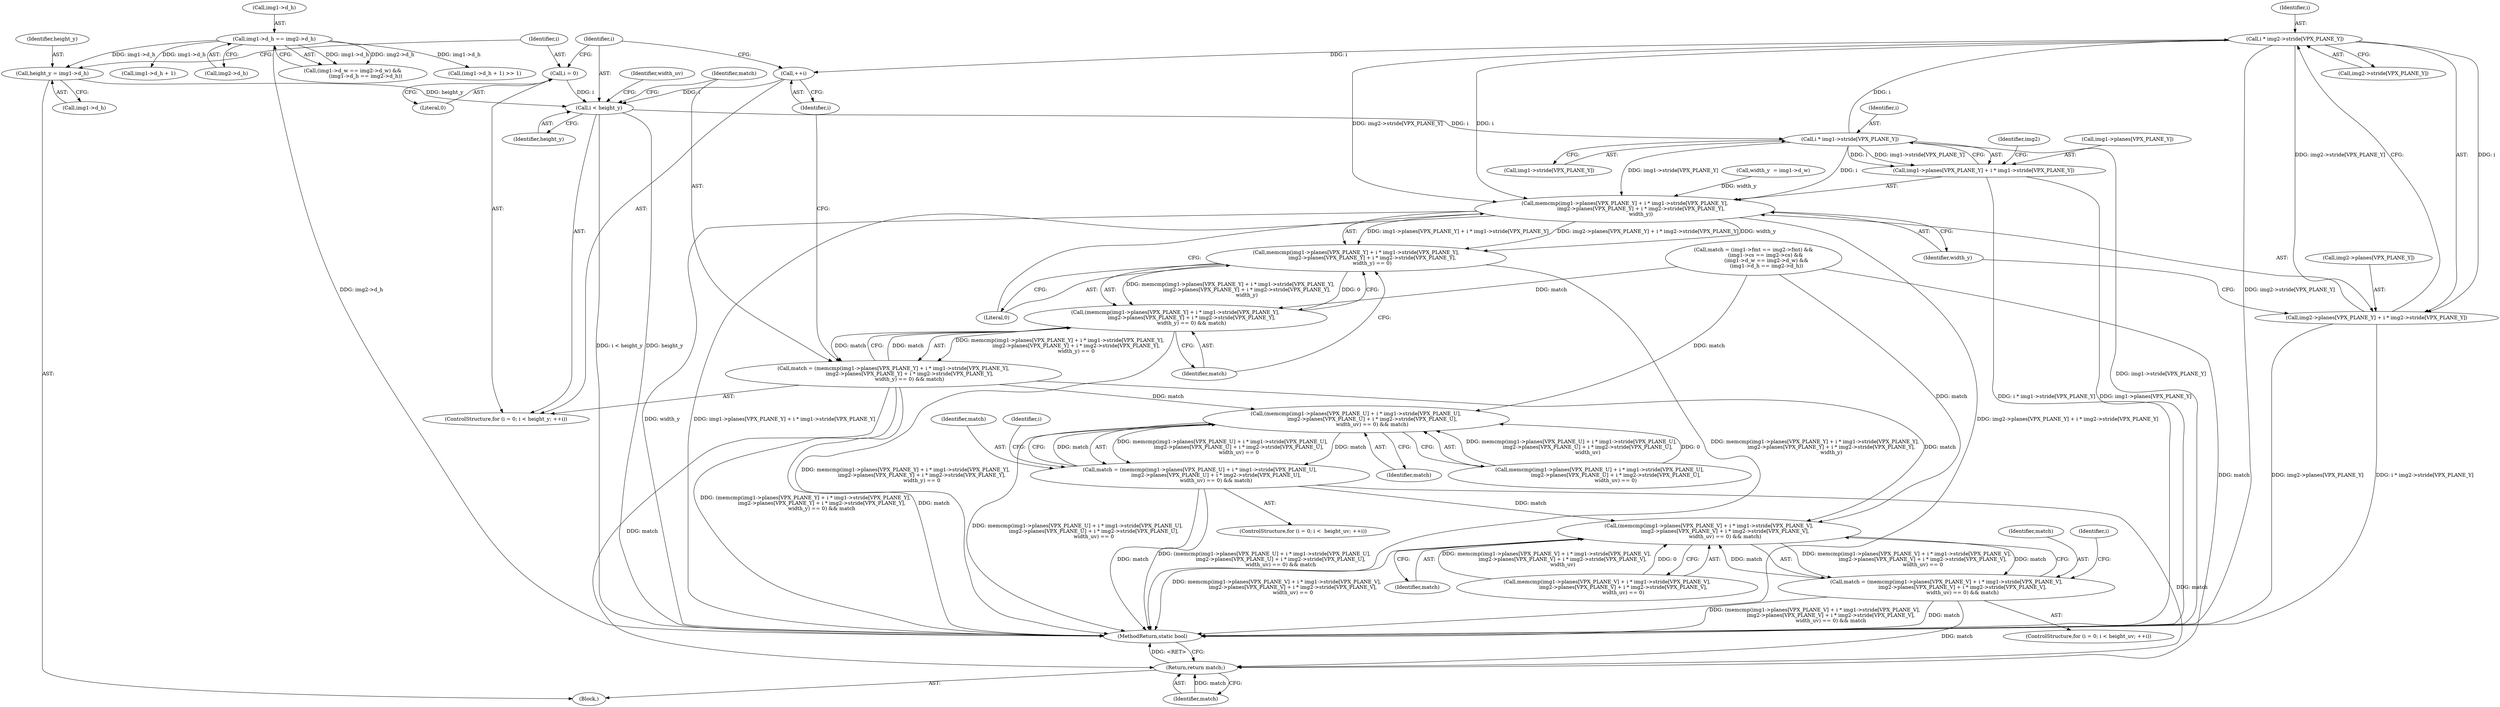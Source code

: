 digraph "0_Android_5a9753fca56f0eeb9f61e342b2fccffc364f9426_66@pointer" {
"1000184" [label="(Call,i * img2->stride[VPX_PLANE_Y])"];
"1000171" [label="(Call,i * img1->stride[VPX_PLANE_Y])"];
"1000155" [label="(Call,i < height_y)"];
"1000158" [label="(Call,++i)"];
"1000184" [label="(Call,i * img2->stride[VPX_PLANE_Y])"];
"1000152" [label="(Call,i = 0)"];
"1000145" [label="(Call,height_y = img1->d_h)"];
"1000131" [label="(Call,img1->d_h == img2->d_h)"];
"1000164" [label="(Call,memcmp(img1->planes[VPX_PLANE_Y] + i * img1->stride[VPX_PLANE_Y],\n                    img2->planes[VPX_PLANE_Y] + i * img2->stride[VPX_PLANE_Y],\n                    width_y))"];
"1000163" [label="(Call,memcmp(img1->planes[VPX_PLANE_Y] + i * img1->stride[VPX_PLANE_Y],\n                    img2->planes[VPX_PLANE_Y] + i * img2->stride[VPX_PLANE_Y],\n                    width_y) == 0)"];
"1000162" [label="(Call,(memcmp(img1->planes[VPX_PLANE_Y] + i * img1->stride[VPX_PLANE_Y],\n                    img2->planes[VPX_PLANE_Y] + i * img2->stride[VPX_PLANE_Y],\n                    width_y) == 0) && match)"];
"1000160" [label="(Call,match = (memcmp(img1->planes[VPX_PLANE_Y] + i * img1->stride[VPX_PLANE_Y],\n                    img2->planes[VPX_PLANE_Y] + i * img2->stride[VPX_PLANE_Y],\n                    width_y) == 0) && match)"];
"1000225" [label="(Call,(memcmp(img1->planes[VPX_PLANE_U] + i * img1->stride[VPX_PLANE_U],\n                    img2->planes[VPX_PLANE_U] + i * img2->stride[VPX_PLANE_U],\n                    width_uv) == 0) && match)"];
"1000223" [label="(Call,match = (memcmp(img1->planes[VPX_PLANE_U] + i * img1->stride[VPX_PLANE_U],\n                    img2->planes[VPX_PLANE_U] + i * img2->stride[VPX_PLANE_U],\n                    width_uv) == 0) && match)"];
"1000268" [label="(Call,(memcmp(img1->planes[VPX_PLANE_V] + i * img1->stride[VPX_PLANE_V],\n                    img2->planes[VPX_PLANE_V] + i * img2->stride[VPX_PLANE_V],\n                    width_uv) == 0) && match)"];
"1000266" [label="(Call,match = (memcmp(img1->planes[VPX_PLANE_V] + i * img1->stride[VPX_PLANE_V],\n                    img2->planes[VPX_PLANE_V] + i * img2->stride[VPX_PLANE_V],\n                    width_uv) == 0) && match)"];
"1000300" [label="(Return,return match;)"];
"1000165" [label="(Call,img1->planes[VPX_PLANE_Y] + i * img1->stride[VPX_PLANE_Y])"];
"1000178" [label="(Call,img2->planes[VPX_PLANE_Y] + i * img2->stride[VPX_PLANE_Y])"];
"1000193" [label="(Identifier,match)"];
"1000160" [label="(Call,match = (memcmp(img1->planes[VPX_PLANE_Y] + i * img1->stride[VPX_PLANE_Y],\n                    img2->planes[VPX_PLANE_Y] + i * img2->stride[VPX_PLANE_Y],\n                    width_y) == 0) && match)"];
"1000301" [label="(Identifier,match)"];
"1000223" [label="(Call,match = (memcmp(img1->planes[VPX_PLANE_U] + i * img1->stride[VPX_PLANE_U],\n                    img2->planes[VPX_PLANE_U] + i * img2->stride[VPX_PLANE_U],\n                    width_uv) == 0) && match)"];
"1000208" [label="(Call,img1->d_h + 1)"];
"1000153" [label="(Identifier,i)"];
"1000185" [label="(Identifier,i)"];
"1000157" [label="(Identifier,height_y)"];
"1000151" [label="(ControlStructure,for (i = 0; i < height_y; ++i))"];
"1000179" [label="(Call,img2->planes[VPX_PLANE_Y])"];
"1000225" [label="(Call,(memcmp(img1->planes[VPX_PLANE_U] + i * img1->stride[VPX_PLANE_U],\n                    img2->planes[VPX_PLANE_U] + i * img2->stride[VPX_PLANE_U],\n                    width_uv) == 0) && match)"];
"1000147" [label="(Call,img1->d_h)"];
"1000172" [label="(Identifier,i)"];
"1000158" [label="(Call,++i)"];
"1000222" [label="(Identifier,i)"];
"1000178" [label="(Call,img2->planes[VPX_PLANE_Y] + i * img2->stride[VPX_PLANE_Y])"];
"1000145" [label="(Call,height_y = img1->d_h)"];
"1000132" [label="(Call,img1->d_h)"];
"1000103" [label="(Block,)"];
"1000146" [label="(Identifier,height_y)"];
"1000164" [label="(Call,memcmp(img1->planes[VPX_PLANE_Y] + i * img1->stride[VPX_PLANE_Y],\n                    img2->planes[VPX_PLANE_Y] + i * img2->stride[VPX_PLANE_Y],\n                    width_y))"];
"1000105" [label="(Call,match = (img1->fmt == img2->fmt) &&\n               (img1->cs == img2->cs) &&\n                (img1->d_w == img2->d_w) &&\n                (img1->d_h == img2->d_h))"];
"1000268" [label="(Call,(memcmp(img1->planes[VPX_PLANE_V] + i * img1->stride[VPX_PLANE_V],\n                    img2->planes[VPX_PLANE_V] + i * img2->stride[VPX_PLANE_V],\n                    width_uv) == 0) && match)"];
"1000299" [label="(Identifier,match)"];
"1000196" [label="(Identifier,width_uv)"];
"1000171" [label="(Call,i * img1->stride[VPX_PLANE_Y])"];
"1000162" [label="(Call,(memcmp(img1->planes[VPX_PLANE_Y] + i * img1->stride[VPX_PLANE_Y],\n                    img2->planes[VPX_PLANE_Y] + i * img2->stride[VPX_PLANE_Y],\n                    width_y) == 0) && match)"];
"1000266" [label="(Call,match = (memcmp(img1->planes[VPX_PLANE_V] + i * img1->stride[VPX_PLANE_V],\n                    img2->planes[VPX_PLANE_V] + i * img2->stride[VPX_PLANE_V],\n                    width_uv) == 0) && match)"];
"1000265" [label="(Identifier,i)"];
"1000131" [label="(Call,img1->d_h == img2->d_h)"];
"1000161" [label="(Identifier,match)"];
"1000135" [label="(Call,img2->d_h)"];
"1000156" [label="(Identifier,i)"];
"1000214" [label="(ControlStructure,for (i = 0; i <  height_uv; ++i))"];
"1000269" [label="(Call,memcmp(img1->planes[VPX_PLANE_V] + i * img1->stride[VPX_PLANE_V],\n                    img2->planes[VPX_PLANE_V] + i * img2->stride[VPX_PLANE_V],\n                    width_uv) == 0)"];
"1000181" [label="(Identifier,img2)"];
"1000184" [label="(Call,i * img2->stride[VPX_PLANE_Y])"];
"1000159" [label="(Identifier,i)"];
"1000139" [label="(Call,width_y  = img1->d_w)"];
"1000226" [label="(Call,memcmp(img1->planes[VPX_PLANE_U] + i * img1->stride[VPX_PLANE_U],\n                    img2->planes[VPX_PLANE_U] + i * img2->stride[VPX_PLANE_U],\n                    width_uv) == 0)"];
"1000256" [label="(Identifier,match)"];
"1000267" [label="(Identifier,match)"];
"1000163" [label="(Call,memcmp(img1->planes[VPX_PLANE_Y] + i * img1->stride[VPX_PLANE_Y],\n                    img2->planes[VPX_PLANE_Y] + i * img2->stride[VPX_PLANE_Y],\n                    width_y) == 0)"];
"1000154" [label="(Literal,0)"];
"1000155" [label="(Call,i < height_y)"];
"1000224" [label="(Identifier,match)"];
"1000123" [label="(Call,(img1->d_w == img2->d_w) &&\n                (img1->d_h == img2->d_h))"];
"1000302" [label="(MethodReturn,static bool)"];
"1000152" [label="(Call,i = 0)"];
"1000166" [label="(Call,img1->planes[VPX_PLANE_Y])"];
"1000257" [label="(ControlStructure,for (i = 0; i < height_uv; ++i))"];
"1000165" [label="(Call,img1->planes[VPX_PLANE_Y] + i * img1->stride[VPX_PLANE_Y])"];
"1000191" [label="(Identifier,width_y)"];
"1000300" [label="(Return,return match;)"];
"1000186" [label="(Call,img2->stride[VPX_PLANE_Y])"];
"1000173" [label="(Call,img1->stride[VPX_PLANE_Y])"];
"1000192" [label="(Literal,0)"];
"1000207" [label="(Call,(img1->d_h + 1) >> 1)"];
"1000184" -> "1000178"  [label="AST: "];
"1000184" -> "1000186"  [label="CFG: "];
"1000185" -> "1000184"  [label="AST: "];
"1000186" -> "1000184"  [label="AST: "];
"1000178" -> "1000184"  [label="CFG: "];
"1000184" -> "1000302"  [label="DDG: img2->stride[VPX_PLANE_Y]"];
"1000184" -> "1000158"  [label="DDG: i"];
"1000184" -> "1000164"  [label="DDG: i"];
"1000184" -> "1000164"  [label="DDG: img2->stride[VPX_PLANE_Y]"];
"1000184" -> "1000178"  [label="DDG: i"];
"1000184" -> "1000178"  [label="DDG: img2->stride[VPX_PLANE_Y]"];
"1000171" -> "1000184"  [label="DDG: i"];
"1000171" -> "1000165"  [label="AST: "];
"1000171" -> "1000173"  [label="CFG: "];
"1000172" -> "1000171"  [label="AST: "];
"1000173" -> "1000171"  [label="AST: "];
"1000165" -> "1000171"  [label="CFG: "];
"1000171" -> "1000302"  [label="DDG: img1->stride[VPX_PLANE_Y]"];
"1000171" -> "1000164"  [label="DDG: i"];
"1000171" -> "1000164"  [label="DDG: img1->stride[VPX_PLANE_Y]"];
"1000171" -> "1000165"  [label="DDG: i"];
"1000171" -> "1000165"  [label="DDG: img1->stride[VPX_PLANE_Y]"];
"1000155" -> "1000171"  [label="DDG: i"];
"1000155" -> "1000151"  [label="AST: "];
"1000155" -> "1000157"  [label="CFG: "];
"1000156" -> "1000155"  [label="AST: "];
"1000157" -> "1000155"  [label="AST: "];
"1000161" -> "1000155"  [label="CFG: "];
"1000196" -> "1000155"  [label="CFG: "];
"1000155" -> "1000302"  [label="DDG: height_y"];
"1000155" -> "1000302"  [label="DDG: i < height_y"];
"1000158" -> "1000155"  [label="DDG: i"];
"1000152" -> "1000155"  [label="DDG: i"];
"1000145" -> "1000155"  [label="DDG: height_y"];
"1000158" -> "1000151"  [label="AST: "];
"1000158" -> "1000159"  [label="CFG: "];
"1000159" -> "1000158"  [label="AST: "];
"1000156" -> "1000158"  [label="CFG: "];
"1000152" -> "1000151"  [label="AST: "];
"1000152" -> "1000154"  [label="CFG: "];
"1000153" -> "1000152"  [label="AST: "];
"1000154" -> "1000152"  [label="AST: "];
"1000156" -> "1000152"  [label="CFG: "];
"1000145" -> "1000103"  [label="AST: "];
"1000145" -> "1000147"  [label="CFG: "];
"1000146" -> "1000145"  [label="AST: "];
"1000147" -> "1000145"  [label="AST: "];
"1000153" -> "1000145"  [label="CFG: "];
"1000131" -> "1000145"  [label="DDG: img1->d_h"];
"1000131" -> "1000123"  [label="AST: "];
"1000131" -> "1000135"  [label="CFG: "];
"1000132" -> "1000131"  [label="AST: "];
"1000135" -> "1000131"  [label="AST: "];
"1000123" -> "1000131"  [label="CFG: "];
"1000131" -> "1000302"  [label="DDG: img2->d_h"];
"1000131" -> "1000123"  [label="DDG: img1->d_h"];
"1000131" -> "1000123"  [label="DDG: img2->d_h"];
"1000131" -> "1000207"  [label="DDG: img1->d_h"];
"1000131" -> "1000208"  [label="DDG: img1->d_h"];
"1000164" -> "1000163"  [label="AST: "];
"1000164" -> "1000191"  [label="CFG: "];
"1000165" -> "1000164"  [label="AST: "];
"1000178" -> "1000164"  [label="AST: "];
"1000191" -> "1000164"  [label="AST: "];
"1000192" -> "1000164"  [label="CFG: "];
"1000164" -> "1000302"  [label="DDG: img2->planes[VPX_PLANE_Y] + i * img2->stride[VPX_PLANE_Y]"];
"1000164" -> "1000302"  [label="DDG: width_y"];
"1000164" -> "1000302"  [label="DDG: img1->planes[VPX_PLANE_Y] + i * img1->stride[VPX_PLANE_Y]"];
"1000164" -> "1000163"  [label="DDG: img1->planes[VPX_PLANE_Y] + i * img1->stride[VPX_PLANE_Y]"];
"1000164" -> "1000163"  [label="DDG: img2->planes[VPX_PLANE_Y] + i * img2->stride[VPX_PLANE_Y]"];
"1000164" -> "1000163"  [label="DDG: width_y"];
"1000139" -> "1000164"  [label="DDG: width_y"];
"1000163" -> "1000162"  [label="AST: "];
"1000163" -> "1000192"  [label="CFG: "];
"1000192" -> "1000163"  [label="AST: "];
"1000193" -> "1000163"  [label="CFG: "];
"1000162" -> "1000163"  [label="CFG: "];
"1000163" -> "1000302"  [label="DDG: memcmp(img1->planes[VPX_PLANE_Y] + i * img1->stride[VPX_PLANE_Y],\n                    img2->planes[VPX_PLANE_Y] + i * img2->stride[VPX_PLANE_Y],\n                    width_y)"];
"1000163" -> "1000162"  [label="DDG: memcmp(img1->planes[VPX_PLANE_Y] + i * img1->stride[VPX_PLANE_Y],\n                    img2->planes[VPX_PLANE_Y] + i * img2->stride[VPX_PLANE_Y],\n                    width_y)"];
"1000163" -> "1000162"  [label="DDG: 0"];
"1000162" -> "1000160"  [label="AST: "];
"1000162" -> "1000193"  [label="CFG: "];
"1000193" -> "1000162"  [label="AST: "];
"1000160" -> "1000162"  [label="CFG: "];
"1000162" -> "1000302"  [label="DDG: memcmp(img1->planes[VPX_PLANE_Y] + i * img1->stride[VPX_PLANE_Y],\n                    img2->planes[VPX_PLANE_Y] + i * img2->stride[VPX_PLANE_Y],\n                    width_y) == 0"];
"1000162" -> "1000160"  [label="DDG: memcmp(img1->planes[VPX_PLANE_Y] + i * img1->stride[VPX_PLANE_Y],\n                    img2->planes[VPX_PLANE_Y] + i * img2->stride[VPX_PLANE_Y],\n                    width_y) == 0"];
"1000162" -> "1000160"  [label="DDG: match"];
"1000160" -> "1000162"  [label="DDG: match"];
"1000105" -> "1000162"  [label="DDG: match"];
"1000160" -> "1000151"  [label="AST: "];
"1000161" -> "1000160"  [label="AST: "];
"1000159" -> "1000160"  [label="CFG: "];
"1000160" -> "1000302"  [label="DDG: (memcmp(img1->planes[VPX_PLANE_Y] + i * img1->stride[VPX_PLANE_Y],\n                    img2->planes[VPX_PLANE_Y] + i * img2->stride[VPX_PLANE_Y],\n                    width_y) == 0) && match"];
"1000160" -> "1000302"  [label="DDG: match"];
"1000160" -> "1000225"  [label="DDG: match"];
"1000160" -> "1000268"  [label="DDG: match"];
"1000160" -> "1000300"  [label="DDG: match"];
"1000225" -> "1000223"  [label="AST: "];
"1000225" -> "1000226"  [label="CFG: "];
"1000225" -> "1000256"  [label="CFG: "];
"1000226" -> "1000225"  [label="AST: "];
"1000256" -> "1000225"  [label="AST: "];
"1000223" -> "1000225"  [label="CFG: "];
"1000225" -> "1000302"  [label="DDG: memcmp(img1->planes[VPX_PLANE_U] + i * img1->stride[VPX_PLANE_U],\n                    img2->planes[VPX_PLANE_U] + i * img2->stride[VPX_PLANE_U],\n                    width_uv) == 0"];
"1000225" -> "1000223"  [label="DDG: memcmp(img1->planes[VPX_PLANE_U] + i * img1->stride[VPX_PLANE_U],\n                    img2->planes[VPX_PLANE_U] + i * img2->stride[VPX_PLANE_U],\n                    width_uv) == 0"];
"1000225" -> "1000223"  [label="DDG: match"];
"1000226" -> "1000225"  [label="DDG: memcmp(img1->planes[VPX_PLANE_U] + i * img1->stride[VPX_PLANE_U],\n                    img2->planes[VPX_PLANE_U] + i * img2->stride[VPX_PLANE_U],\n                    width_uv)"];
"1000226" -> "1000225"  [label="DDG: 0"];
"1000105" -> "1000225"  [label="DDG: match"];
"1000223" -> "1000225"  [label="DDG: match"];
"1000223" -> "1000214"  [label="AST: "];
"1000224" -> "1000223"  [label="AST: "];
"1000222" -> "1000223"  [label="CFG: "];
"1000223" -> "1000302"  [label="DDG: (memcmp(img1->planes[VPX_PLANE_U] + i * img1->stride[VPX_PLANE_U],\n                    img2->planes[VPX_PLANE_U] + i * img2->stride[VPX_PLANE_U],\n                    width_uv) == 0) && match"];
"1000223" -> "1000302"  [label="DDG: match"];
"1000223" -> "1000268"  [label="DDG: match"];
"1000223" -> "1000300"  [label="DDG: match"];
"1000268" -> "1000266"  [label="AST: "];
"1000268" -> "1000269"  [label="CFG: "];
"1000268" -> "1000299"  [label="CFG: "];
"1000269" -> "1000268"  [label="AST: "];
"1000299" -> "1000268"  [label="AST: "];
"1000266" -> "1000268"  [label="CFG: "];
"1000268" -> "1000302"  [label="DDG: memcmp(img1->planes[VPX_PLANE_V] + i * img1->stride[VPX_PLANE_V],\n                    img2->planes[VPX_PLANE_V] + i * img2->stride[VPX_PLANE_V],\n                    width_uv) == 0"];
"1000268" -> "1000266"  [label="DDG: memcmp(img1->planes[VPX_PLANE_V] + i * img1->stride[VPX_PLANE_V],\n                    img2->planes[VPX_PLANE_V] + i * img2->stride[VPX_PLANE_V],\n                    width_uv) == 0"];
"1000268" -> "1000266"  [label="DDG: match"];
"1000269" -> "1000268"  [label="DDG: memcmp(img1->planes[VPX_PLANE_V] + i * img1->stride[VPX_PLANE_V],\n                    img2->planes[VPX_PLANE_V] + i * img2->stride[VPX_PLANE_V],\n                    width_uv)"];
"1000269" -> "1000268"  [label="DDG: 0"];
"1000266" -> "1000268"  [label="DDG: match"];
"1000105" -> "1000268"  [label="DDG: match"];
"1000266" -> "1000257"  [label="AST: "];
"1000267" -> "1000266"  [label="AST: "];
"1000265" -> "1000266"  [label="CFG: "];
"1000266" -> "1000302"  [label="DDG: (memcmp(img1->planes[VPX_PLANE_V] + i * img1->stride[VPX_PLANE_V],\n                    img2->planes[VPX_PLANE_V] + i * img2->stride[VPX_PLANE_V],\n                    width_uv) == 0) && match"];
"1000266" -> "1000302"  [label="DDG: match"];
"1000266" -> "1000300"  [label="DDG: match"];
"1000300" -> "1000103"  [label="AST: "];
"1000300" -> "1000301"  [label="CFG: "];
"1000301" -> "1000300"  [label="AST: "];
"1000302" -> "1000300"  [label="CFG: "];
"1000300" -> "1000302"  [label="DDG: <RET>"];
"1000301" -> "1000300"  [label="DDG: match"];
"1000105" -> "1000300"  [label="DDG: match"];
"1000166" -> "1000165"  [label="AST: "];
"1000181" -> "1000165"  [label="CFG: "];
"1000165" -> "1000302"  [label="DDG: img1->planes[VPX_PLANE_Y]"];
"1000165" -> "1000302"  [label="DDG: i * img1->stride[VPX_PLANE_Y]"];
"1000179" -> "1000178"  [label="AST: "];
"1000191" -> "1000178"  [label="CFG: "];
"1000178" -> "1000302"  [label="DDG: img2->planes[VPX_PLANE_Y]"];
"1000178" -> "1000302"  [label="DDG: i * img2->stride[VPX_PLANE_Y]"];
}
